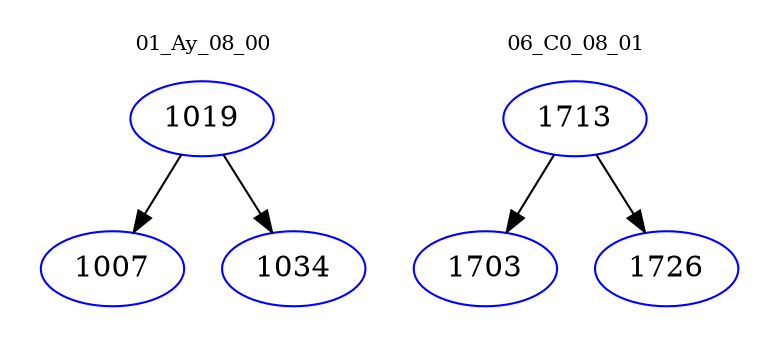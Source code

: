 digraph{
subgraph cluster_0 {
color = white
label = "01_Ay_08_00";
fontsize=10;
T0_1019 [label="1019", color="blue"]
T0_1019 -> T0_1007 [color="black"]
T0_1007 [label="1007", color="blue"]
T0_1019 -> T0_1034 [color="black"]
T0_1034 [label="1034", color="blue"]
}
subgraph cluster_1 {
color = white
label = "06_C0_08_01";
fontsize=10;
T1_1713 [label="1713", color="blue"]
T1_1713 -> T1_1703 [color="black"]
T1_1703 [label="1703", color="blue"]
T1_1713 -> T1_1726 [color="black"]
T1_1726 [label="1726", color="blue"]
}
}

